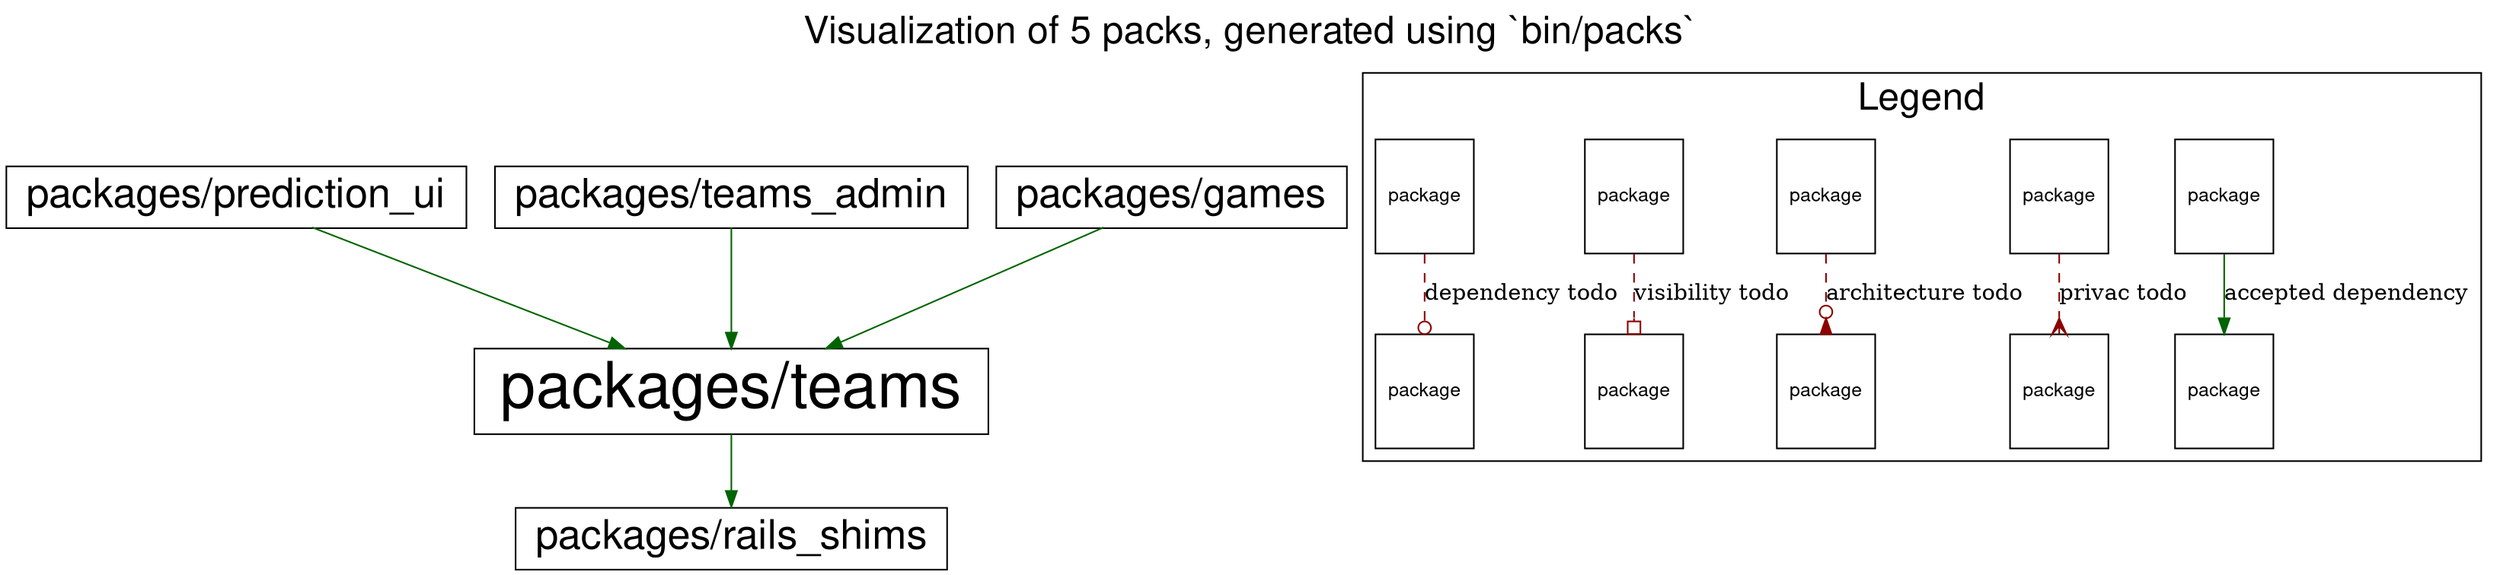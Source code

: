 digraph package_diagram {
  rankdir=TD

  graph [
    labelloc="t"
    fontname="Helvetica,Arial,sans-serif"
    dpi=100
    layout=dot
    label="Visualization of 5 packs, generated using `bin/packs`",
    fontsize=24
  ]
  node [
    fontname="Helvetica,Arial,sans-serif"
    fontsize=26.0
    fontcolor=black
    fillcolor=white
    color=black
    height=1.0
    style=filled
    shape=plain
  ]

    subgraph NotInLayer {
      shape=box
      color=darkgrey
      fillcolor=lightblue
      style=filled


        "packages/teams" [
            fontsize=40.0
              URL="https://github.com/shageman/package-based-rails-applications-book/tree/main/c4s07/sportsball/packages/teams"
            label=               <
                <table border='0' cellborder='1' cellspacing='0' cellpadding='4'>
                  <tr> <td align='left'> packages/teams </td> </tr>
                </table>
              >
          ]

        "packages/prediction_ui" [
            fontsize=26.0
              URL="https://github.com/shageman/package-based-rails-applications-book/tree/main/c4s07/sportsball/packages/prediction_ui"
            label=               <
                <table border='0' cellborder='1' cellspacing='0' cellpadding='4'>
                  <tr> <td align='left'> packages/prediction_ui </td> </tr>
                </table>
              >
          ]

        "packages/teams_admin" [
            fontsize=26.0
              URL="https://github.com/shageman/package-based-rails-applications-book/tree/main/c4s07/sportsball/packages/teams_admin"
            label=               <
                <table border='0' cellborder='1' cellspacing='0' cellpadding='4'>
                  <tr> <td align='left'> packages/teams_admin </td> </tr>
                </table>
              >
          ]

        "packages/games" [
            fontsize=26.0
              URL="https://github.com/shageman/package-based-rails-applications-book/tree/main/c4s07/sportsball/packages/games"
            label=               <
                <table border='0' cellborder='1' cellspacing='0' cellpadding='4'>
                  <tr> <td align='left'> packages/games </td> </tr>
                </table>
              >
          ]

        "packages/rails_shims" [
            fontsize=26.0
              URL="https://github.com/shageman/package-based-rails-applications-book/tree/main/c4s07/sportsball/packages/rails_shims"
            label=               <
                <table border='0' cellborder='1' cellspacing='0' cellpadding='4'>
                  <tr> <td align='left'> packages/rails_shims </td> </tr>
                </table>
              >
          ]

    }

          "packages/teams" -> "packages/rails_shims" [
            color=darkgreen
          ]
          "packages/prediction_ui" -> "packages/teams" [
            color=darkgreen
          ]
          "packages/teams_admin" -> "packages/teams" [
            color=darkgreen
          ]
          "packages/games" -> "packages/teams" [
            color=darkgreen
          ]


  subgraph cluster_legend {
    label="Legend"

    A [ fontsize=12 shape=box label="package"]
    B [ fontsize=12 shape=box label="package"]
    C [ fontsize=12 shape=box label="package"]
    D [ fontsize=12 shape=box label="package"]
    E [ fontsize=12 shape=box label="package"]
    F [ fontsize=12 shape=box label="package"]
    G [ fontsize=12 shape=box label="package"]
    H [ fontsize=12 shape=box label="package"]
    I [ fontsize=12 shape=box label="package"]
    J [ fontsize=12 shape=box label="package"]

    A -> B [label="accepted dependency" color=darkgreen]
    C -> D [label="privac todo" color=darkred style=dashed arrowhead=crow]
    E -> F [label="architecture todo" color=darkred style=dashed arrowhead=invodot]
    G -> H [label="visibility todo" color=darkred style=dashed arrowhead=obox]
    I -> J [label="dependency todo" color=darkred style=dashed arrowhead=odot]
  }
}

